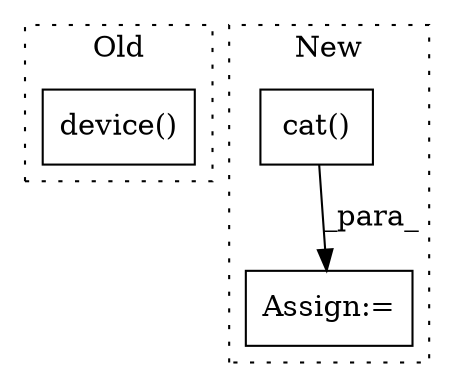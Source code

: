 digraph G {
subgraph cluster0 {
1 [label="device()" a="75" s="2486" l="13" shape="box"];
label = "Old";
style="dotted";
}
subgraph cluster1 {
2 [label="cat()" a="75" s="2865,2901" l="10,1" shape="box"];
3 [label="Assign:=" a="68" s="2862" l="3" shape="box"];
label = "New";
style="dotted";
}
2 -> 3 [label="_para_"];
}